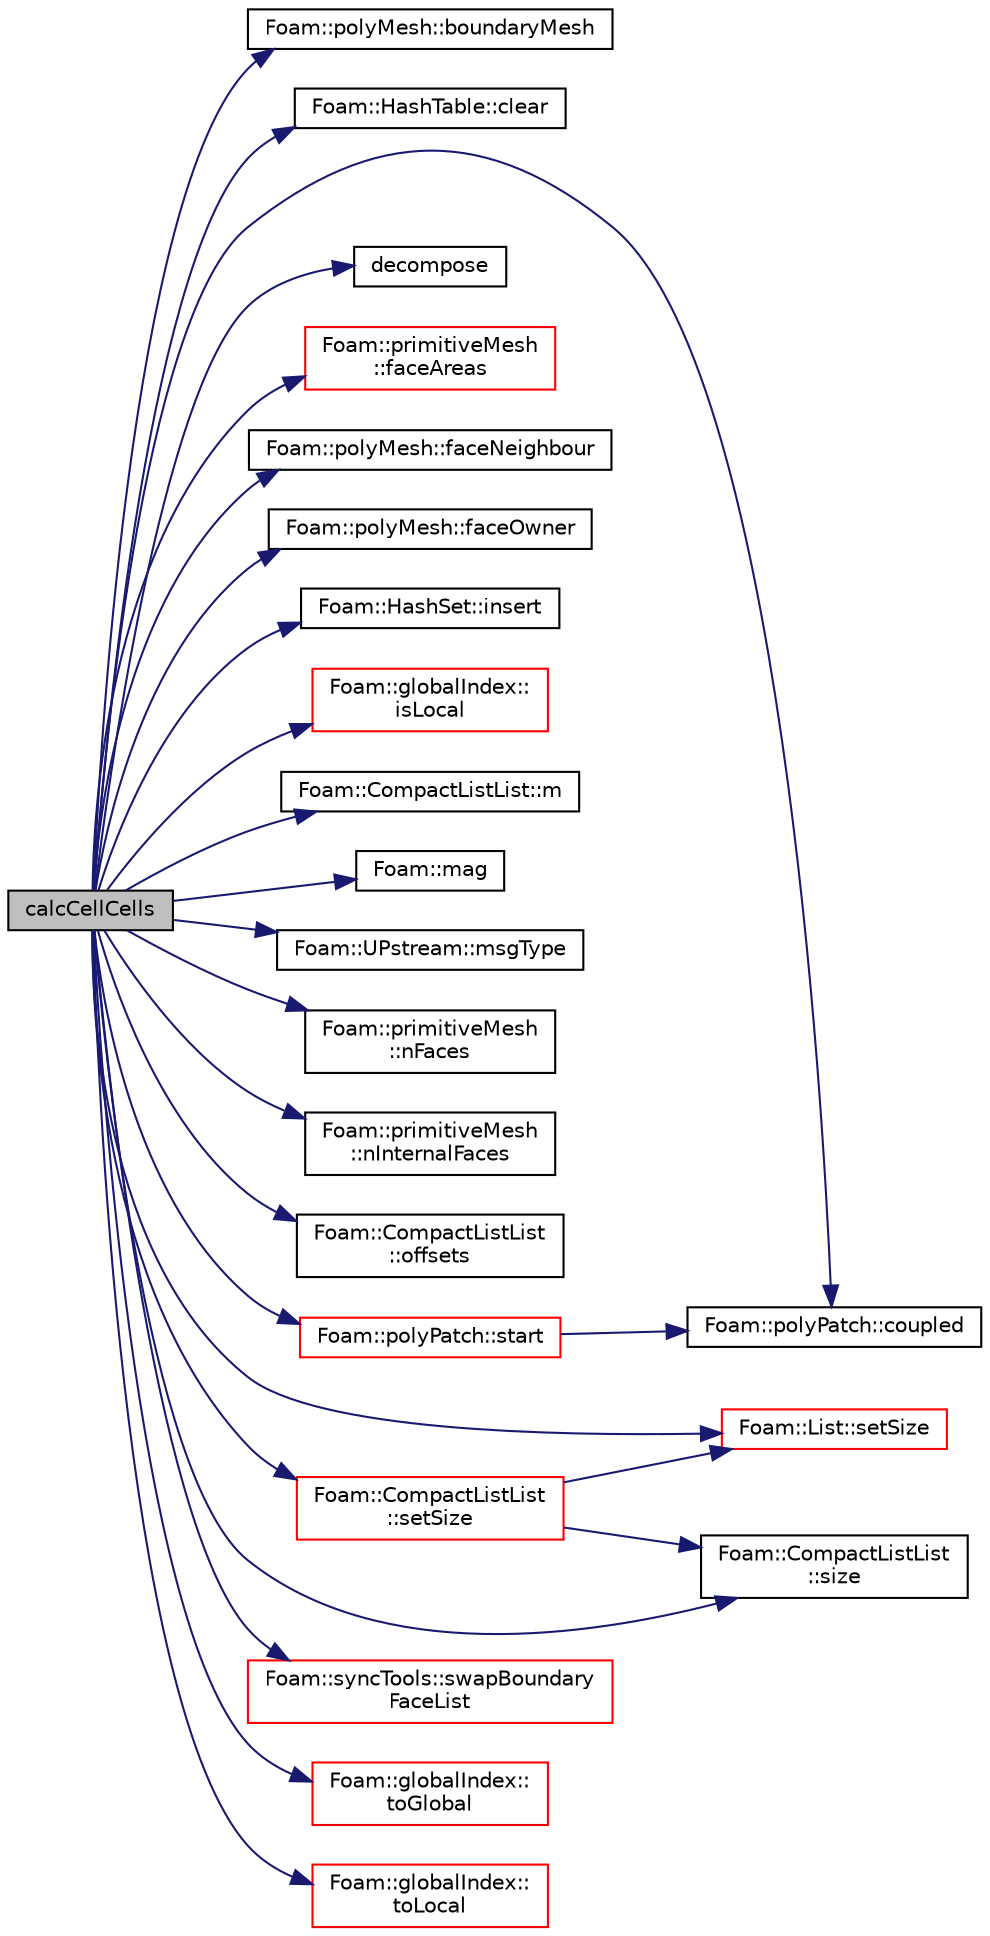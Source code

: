 digraph "calcCellCells"
{
  bgcolor="transparent";
  edge [fontname="Helvetica",fontsize="10",labelfontname="Helvetica",labelfontsize="10"];
  node [fontname="Helvetica",fontsize="10",shape=record];
  rankdir="LR";
  Node1 [label="calcCellCells",height=0.2,width=0.4,color="black", fillcolor="grey75", style="filled", fontcolor="black"];
  Node1 -> Node2 [color="midnightblue",fontsize="10",style="solid",fontname="Helvetica"];
  Node2 [label="Foam::polyMesh::boundaryMesh",height=0.2,width=0.4,color="black",URL="$a01961.html#a6b7f5ba89250dbd7a1c6c7860ab60fe3",tooltip="Return boundary mesh. "];
  Node1 -> Node3 [color="midnightblue",fontsize="10",style="solid",fontname="Helvetica"];
  Node3 [label="Foam::HashTable::clear",height=0.2,width=0.4,color="black",URL="$a01001.html#ac8bb3912a3ce86b15842e79d0b421204",tooltip="Clear all entries from table. "];
  Node1 -> Node4 [color="midnightblue",fontsize="10",style="solid",fontname="Helvetica"];
  Node4 [label="Foam::polyPatch::coupled",height=0.2,width=0.4,color="black",URL="$a01979.html#acffd678e538fc569f301aacdb4f019b7",tooltip="Return true if this patch is geometrically coupled (i.e. faces and. "];
  Node1 -> Node5 [color="midnightblue",fontsize="10",style="solid",fontname="Helvetica"];
  Node5 [label="decompose",height=0.2,width=0.4,color="black",URL="$a00513.html#a30ea1ec9f9f9f89663dc353e14df5260",tooltip="Return for every coordinate the wanted processor number. "];
  Node1 -> Node6 [color="midnightblue",fontsize="10",style="solid",fontname="Helvetica"];
  Node6 [label="Foam::primitiveMesh\l::faceAreas",height=0.2,width=0.4,color="red",URL="$a02020.html#a460495623a8ec621b95f93bbcb3d4773"];
  Node1 -> Node7 [color="midnightblue",fontsize="10",style="solid",fontname="Helvetica"];
  Node7 [label="Foam::polyMesh::faceNeighbour",height=0.2,width=0.4,color="black",URL="$a01961.html#ad03ef02786858ab9d5e2776a4731c77c",tooltip="Return face neighbour. "];
  Node1 -> Node8 [color="midnightblue",fontsize="10",style="solid",fontname="Helvetica"];
  Node8 [label="Foam::polyMesh::faceOwner",height=0.2,width=0.4,color="black",URL="$a01961.html#a6d4def83436c9aa4dc68e8e42c5cf268",tooltip="Return face owner. "];
  Node1 -> Node9 [color="midnightblue",fontsize="10",style="solid",fontname="Helvetica"];
  Node9 [label="Foam::HashSet::insert",height=0.2,width=0.4,color="black",URL="$a00999.html#a49f0753d9652681fc3a81f59951a0ad7",tooltip="Insert a new entry. "];
  Node1 -> Node10 [color="midnightblue",fontsize="10",style="solid",fontname="Helvetica"];
  Node10 [label="Foam::globalIndex::\lisLocal",height=0.2,width=0.4,color="red",URL="$a00947.html#afb056b2091a6bf83c081430e0d64d449",tooltip="Is on local processor. "];
  Node1 -> Node11 [color="midnightblue",fontsize="10",style="solid",fontname="Helvetica"];
  Node11 [label="Foam::CompactListList::m",height=0.2,width=0.4,color="black",URL="$a00324.html#af76bc5f3d1be90aa6ef3b0f7757dc01b",tooltip="Return the packed matrix of data. "];
  Node1 -> Node12 [color="midnightblue",fontsize="10",style="solid",fontname="Helvetica"];
  Node12 [label="Foam::mag",height=0.2,width=0.4,color="black",URL="$a10936.html#a929da2a3fdcf3dacbbe0487d3a330dae"];
  Node1 -> Node13 [color="midnightblue",fontsize="10",style="solid",fontname="Helvetica"];
  Node13 [label="Foam::UPstream::msgType",height=0.2,width=0.4,color="black",URL="$a02880.html#ae5b8fe6652f6320aa6c7f5c44b6f01b7",tooltip="Message tag of standard messages. "];
  Node1 -> Node14 [color="midnightblue",fontsize="10",style="solid",fontname="Helvetica"];
  Node14 [label="Foam::primitiveMesh\l::nFaces",height=0.2,width=0.4,color="black",URL="$a02020.html#a9be088de373a98524a153de7da0e92e8"];
  Node1 -> Node15 [color="midnightblue",fontsize="10",style="solid",fontname="Helvetica"];
  Node15 [label="Foam::primitiveMesh\l::nInternalFaces",height=0.2,width=0.4,color="black",URL="$a02020.html#aa1eec60bd258a70018b8ffda0dced7bb"];
  Node1 -> Node16 [color="midnightblue",fontsize="10",style="solid",fontname="Helvetica"];
  Node16 [label="Foam::CompactListList\l::offsets",height=0.2,width=0.4,color="black",URL="$a00324.html#ad67add7005bbf8a50bd37a96872b8d15",tooltip="Return the offset table (= size()+1) "];
  Node1 -> Node17 [color="midnightblue",fontsize="10",style="solid",fontname="Helvetica"];
  Node17 [label="Foam::CompactListList\l::setSize",height=0.2,width=0.4,color="red",URL="$a00324.html#af3583086fd372b92d02566648e367596",tooltip="Reset size of CompactListList. "];
  Node17 -> Node18 [color="midnightblue",fontsize="10",style="solid",fontname="Helvetica"];
  Node18 [label="Foam::List::setSize",height=0.2,width=0.4,color="red",URL="$a01397.html#aedb985ffeaf1bdbfeccc2a8730405703",tooltip="Reset size of List. "];
  Node17 -> Node19 [color="midnightblue",fontsize="10",style="solid",fontname="Helvetica"];
  Node19 [label="Foam::CompactListList\l::size",height=0.2,width=0.4,color="black",URL="$a00324.html#a723361dc2020160f5492e8fe2d09fa44",tooltip="Return the primary size, i.e. the number of rows. "];
  Node1 -> Node18 [color="midnightblue",fontsize="10",style="solid",fontname="Helvetica"];
  Node1 -> Node19 [color="midnightblue",fontsize="10",style="solid",fontname="Helvetica"];
  Node1 -> Node20 [color="midnightblue",fontsize="10",style="solid",fontname="Helvetica"];
  Node20 [label="Foam::polyPatch::start",height=0.2,width=0.4,color="red",URL="$a01979.html#a861f370e41af7d54d7ff91da65de6e6a",tooltip="Return start label of this patch in the polyMesh face list. "];
  Node20 -> Node4 [color="midnightblue",fontsize="10",style="solid",fontname="Helvetica"];
  Node1 -> Node21 [color="midnightblue",fontsize="10",style="solid",fontname="Helvetica"];
  Node21 [label="Foam::syncTools::swapBoundary\lFaceList",height=0.2,width=0.4,color="red",URL="$a02636.html#a30e4f2ce2c2399c35f5d674bdb7c07fd",tooltip="Swap coupled boundary face values. "];
  Node1 -> Node22 [color="midnightblue",fontsize="10",style="solid",fontname="Helvetica"];
  Node22 [label="Foam::globalIndex::\ltoGlobal",height=0.2,width=0.4,color="red",URL="$a00947.html#a7d52ac47ea25cc49744fc5658630a929",tooltip="From local to global. "];
  Node1 -> Node23 [color="midnightblue",fontsize="10",style="solid",fontname="Helvetica"];
  Node23 [label="Foam::globalIndex::\ltoLocal",height=0.2,width=0.4,color="red",URL="$a00947.html#a803a7314e7ad8ebc326c08ff9e348440",tooltip="From global to local on current processor. "];
}
